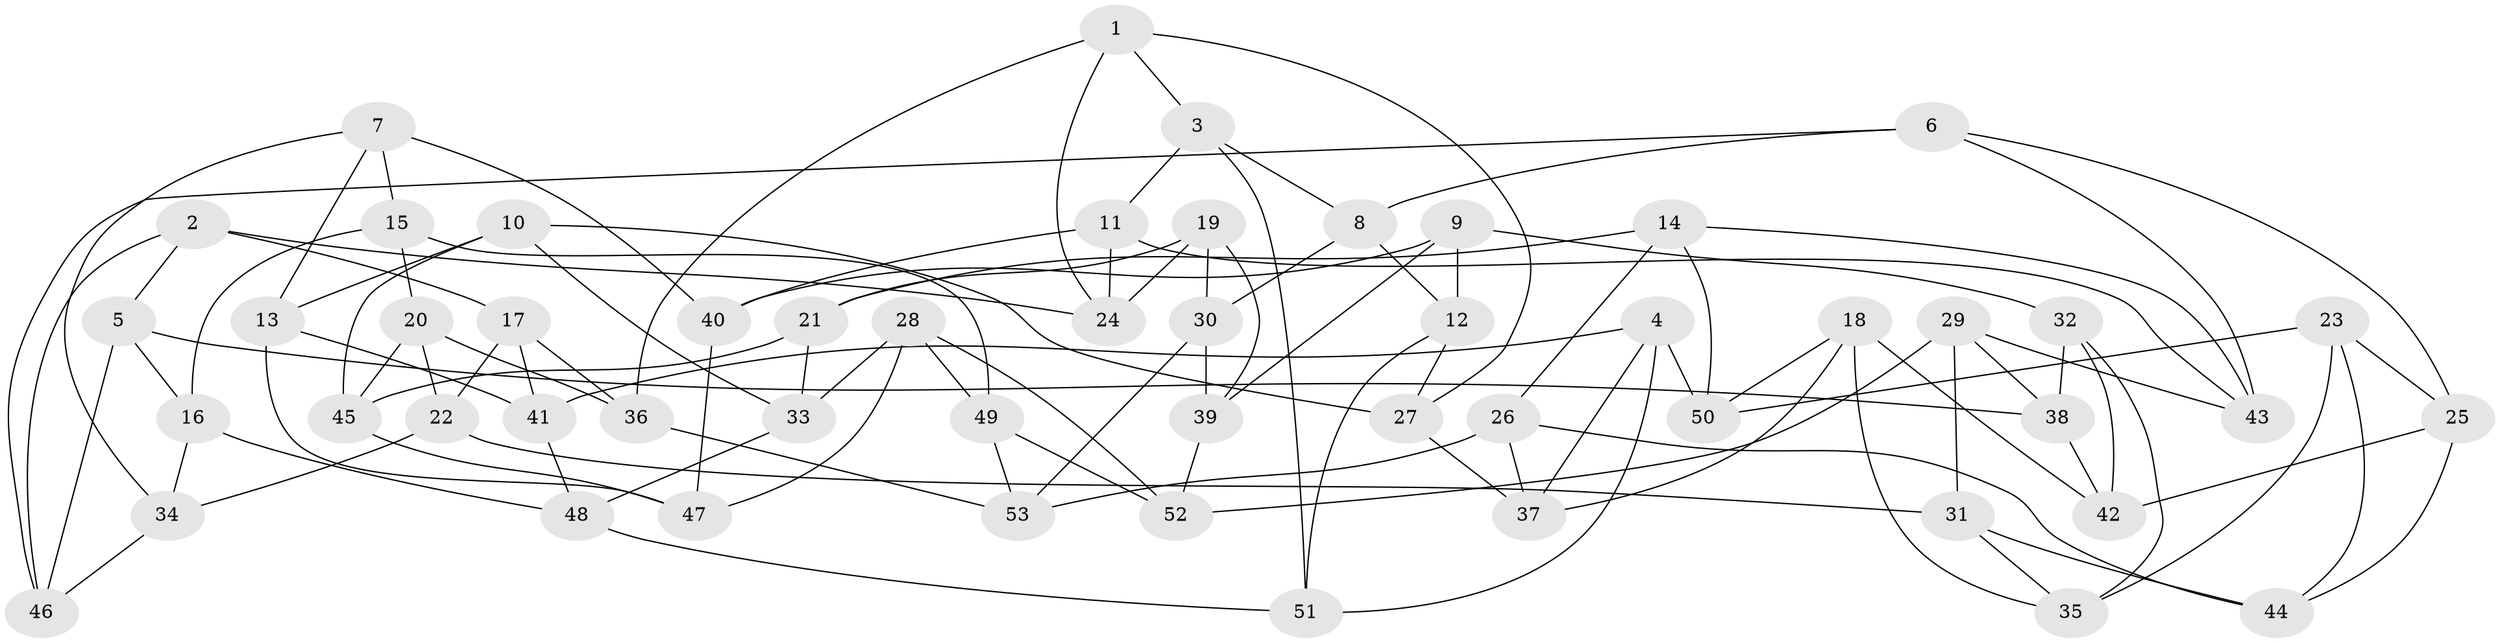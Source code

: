 // Generated by graph-tools (version 1.1) at 2025/50/03/09/25 03:50:54]
// undirected, 53 vertices, 106 edges
graph export_dot {
graph [start="1"]
  node [color=gray90,style=filled];
  1;
  2;
  3;
  4;
  5;
  6;
  7;
  8;
  9;
  10;
  11;
  12;
  13;
  14;
  15;
  16;
  17;
  18;
  19;
  20;
  21;
  22;
  23;
  24;
  25;
  26;
  27;
  28;
  29;
  30;
  31;
  32;
  33;
  34;
  35;
  36;
  37;
  38;
  39;
  40;
  41;
  42;
  43;
  44;
  45;
  46;
  47;
  48;
  49;
  50;
  51;
  52;
  53;
  1 -- 24;
  1 -- 27;
  1 -- 3;
  1 -- 36;
  2 -- 46;
  2 -- 24;
  2 -- 17;
  2 -- 5;
  3 -- 8;
  3 -- 51;
  3 -- 11;
  4 -- 51;
  4 -- 41;
  4 -- 37;
  4 -- 50;
  5 -- 16;
  5 -- 38;
  5 -- 46;
  6 -- 25;
  6 -- 43;
  6 -- 8;
  6 -- 46;
  7 -- 15;
  7 -- 13;
  7 -- 34;
  7 -- 40;
  8 -- 30;
  8 -- 12;
  9 -- 32;
  9 -- 40;
  9 -- 39;
  9 -- 12;
  10 -- 33;
  10 -- 27;
  10 -- 45;
  10 -- 13;
  11 -- 43;
  11 -- 40;
  11 -- 24;
  12 -- 27;
  12 -- 51;
  13 -- 41;
  13 -- 47;
  14 -- 26;
  14 -- 43;
  14 -- 21;
  14 -- 50;
  15 -- 49;
  15 -- 16;
  15 -- 20;
  16 -- 34;
  16 -- 48;
  17 -- 41;
  17 -- 22;
  17 -- 36;
  18 -- 35;
  18 -- 42;
  18 -- 37;
  18 -- 50;
  19 -- 21;
  19 -- 39;
  19 -- 24;
  19 -- 30;
  20 -- 36;
  20 -- 22;
  20 -- 45;
  21 -- 45;
  21 -- 33;
  22 -- 34;
  22 -- 31;
  23 -- 35;
  23 -- 50;
  23 -- 25;
  23 -- 44;
  25 -- 44;
  25 -- 42;
  26 -- 37;
  26 -- 53;
  26 -- 44;
  27 -- 37;
  28 -- 33;
  28 -- 52;
  28 -- 47;
  28 -- 49;
  29 -- 43;
  29 -- 38;
  29 -- 31;
  29 -- 52;
  30 -- 39;
  30 -- 53;
  31 -- 35;
  31 -- 44;
  32 -- 38;
  32 -- 42;
  32 -- 35;
  33 -- 48;
  34 -- 46;
  36 -- 53;
  38 -- 42;
  39 -- 52;
  40 -- 47;
  41 -- 48;
  45 -- 47;
  48 -- 51;
  49 -- 53;
  49 -- 52;
}
